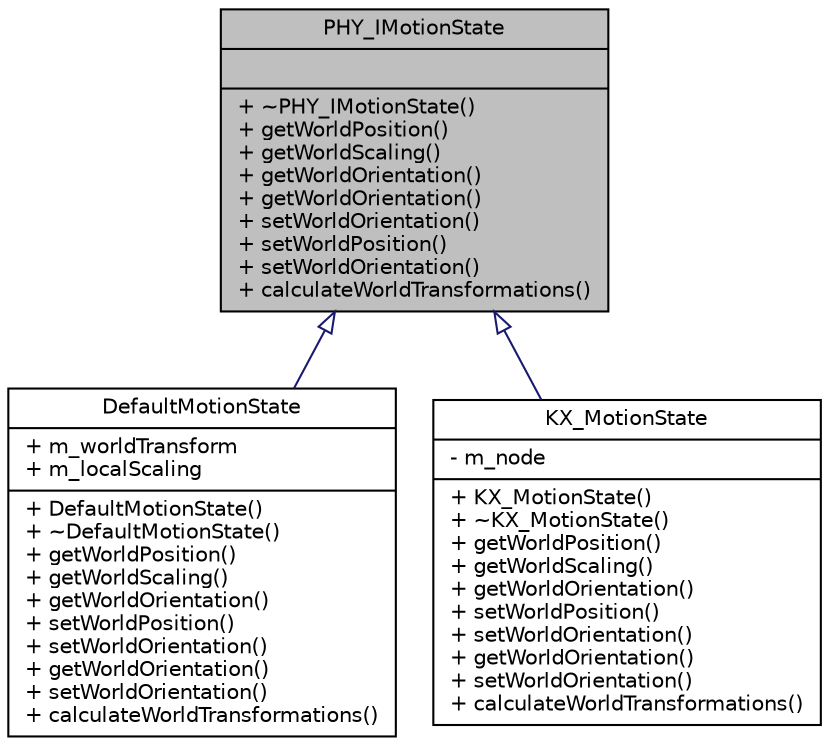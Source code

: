 digraph G
{
  edge [fontname="Helvetica",fontsize="10",labelfontname="Helvetica",labelfontsize="10"];
  node [fontname="Helvetica",fontsize="10",shape=record];
  Node1 [label="{PHY_IMotionState\n||+ ~PHY_IMotionState()\l+ getWorldPosition()\l+ getWorldScaling()\l+ getWorldOrientation()\l+ getWorldOrientation()\l+ setWorldOrientation()\l+ setWorldPosition()\l+ setWorldOrientation()\l+ calculateWorldTransformations()\l}",height=0.2,width=0.4,color="black", fillcolor="grey75", style="filled" fontcolor="black"];
  Node1 -> Node2 [dir=back,color="midnightblue",fontsize="10",style="solid",arrowtail="empty",fontname="Helvetica"];
  Node2 [label="{DefaultMotionState\n|+ m_worldTransform\l+ m_localScaling\l|+ DefaultMotionState()\l+ ~DefaultMotionState()\l+ getWorldPosition()\l+ getWorldScaling()\l+ getWorldOrientation()\l+ setWorldPosition()\l+ setWorldOrientation()\l+ getWorldOrientation()\l+ setWorldOrientation()\l+ calculateWorldTransformations()\l}",height=0.2,width=0.4,color="black", fillcolor="white", style="filled",URL="$d2/d35/classDefaultMotionState.html",tooltip="DefaultMotionState implements standard motionstate, using btTransform."];
  Node1 -> Node3 [dir=back,color="midnightblue",fontsize="10",style="solid",arrowtail="empty",fontname="Helvetica"];
  Node3 [label="{KX_MotionState\n|- m_node\l|+ KX_MotionState()\l+ ~KX_MotionState()\l+ getWorldPosition()\l+ getWorldScaling()\l+ getWorldOrientation()\l+ setWorldPosition()\l+ setWorldOrientation()\l+ getWorldOrientation()\l+ setWorldOrientation()\l+ calculateWorldTransformations()\l}",height=0.2,width=0.4,color="black", fillcolor="white", style="filled",URL="$da/d5b/classKX__MotionState.html"];
}
